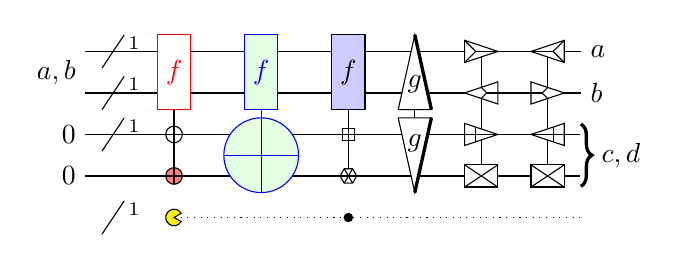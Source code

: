 %! \usetikzlibrary{decorations.pathreplacing,decorations.pathmorphing}
\begin{tikzpicture}[scale=1.0,x=1pt,y=1pt]
\filldraw[color=white] (0.0, -7.5) rectangle (179.0, 67.5);
% Drawing wires
% Line 1: a b W a,b
\draw[color=black] (0.0,60.0) -- (179.0,60.0);
%   Deferring wire label at (0.0,60.0)
% Line 1: a b W a,b
\draw[color=black] (0.0,45.0) -- (179.0,45.0);
\draw[color=black] (0.0,52.5) node[left] {$a,b$};
% Line 2: c W 0
\draw[color=black] (0.0,30.0) -- (179.0,30.0);
\draw[color=black] (0.0,30.0) node[left] {$0$};
% Line 3: d W 0
\draw[color=black] (0.0,15.0) -- (179.0,15.0);
\draw[color=black] (0.0,15.0) node[left] {$0$};
% Line 4: x W owire
\draw[color=black,dotted] (32.0,0.0) -- (179.0,0.0);
% Done with wires; drawing gates
% Line 10: a b c x / 1
\draw (6.0, 54.0) -- (14.0, 66.0);
\draw (12.0, 63.0) node[right] {$\scriptstyle{1}$};
\draw (6.0, 39.0) -- (14.0, 51.0);
\draw (12.0, 48.0) node[right] {$\scriptstyle{1}$};
\draw (6.0, 24.0) -- (14.0, 36.0);
\draw (12.0, 33.0) node[right] {$\scriptstyle{1}$};
\draw (6.0, -6.0) -- (14.0, 6.0);
\draw (12.0, 3.0) node[right] {$\scriptstyle{1}$};
% Line 11: x:op="\draw[fill=yellow] (0,0) -- (30:3pt) arc (30:330:3pt) -- cycle;":sh=0:style=dotted:qwire
\begin{scope}
\begin{scope}[shift={(32.0,0.0)}]
\draw[fill=yellow] (0,0) -- (30:3pt) arc (30:330:3pt) -- cycle;
\end{scope}
\end{scope}
% Line 12: a b G:color=red $f$ +c +d:fill=red!50!white
\draw (32.0,60.0) -- (32.0,15.0);
\begin{scope}[color=red]
\begin{scope}
\draw[fill=white] (32.0, 52.5) +(-45.0:8.485pt and 19.092pt) -- +(45.0:8.485pt and 19.092pt) -- +(135.0:8.485pt and 19.092pt) -- +(225.0:8.485pt and 19.092pt) -- cycle;
\clip (32.0, 52.5) +(-45.0:8.485pt and 19.092pt) -- +(45.0:8.485pt and 19.092pt) -- +(135.0:8.485pt and 19.092pt) -- +(225.0:8.485pt and 19.092pt) -- cycle;
\draw (32.0, 52.5) node {$f$};
\end{scope}
\end{scope}
\begin{scope}
\draw[fill=white] (32.0, 30.0) circle(3.0pt);
\clip (32.0, 30.0) circle(3.0pt);
\draw (29.0, 30.0) -- (35.0, 30.0);
\draw (32.0, 27.0) -- (32.0, 33.0);
\end{scope}
\begin{scope}
\draw[fill=red!50!white] (32.0, 15.0) circle(3.0pt);
\clip (32.0, 15.0) circle(3.0pt);
\draw (29.0, 15.0) -- (35.0, 15.0);
\draw (32.0, 12.0) -- (32.0, 18.0);
\end{scope}
% Line 13: a b G $f$ c d P:size=27 + color=blue fi=green!10!white
\begin{scope}[color=blue]
\draw (63.5,60.0) -- (63.5,15.0);
\begin{scope}[color=blue]
\begin{scope}
\draw[fill=green!10!white] (63.5, 52.5) +(-45.0:8.485pt and 19.092pt) -- +(45.0:8.485pt and 19.092pt) -- +(135.0:8.485pt and 19.092pt) -- +(225.0:8.485pt and 19.092pt) -- cycle;
\clip (63.5, 52.5) +(-45.0:8.485pt and 19.092pt) -- +(45.0:8.485pt and 19.092pt) -- +(135.0:8.485pt and 19.092pt) -- +(225.0:8.485pt and 19.092pt) -- cycle;
\draw (63.5, 52.5) node {$f$};
\end{scope}
\end{scope}
\begin{scope}[color=blue]
\begin{scope}
\draw[fill=green!10!white] (63.5, 22.5) circle(13.5pt);
\clip (63.5, 22.5) circle(13.5pt);
\draw (50.0, 22.5) -- (77.0, 22.5);
\draw (63.5, 9.0) -- (63.5, 36.0);
\end{scope}
\end{scope}
\end{scope}
% Line 14: x TOUCH
% Line 15: a b G:op=$f$ +c:sh=box d:sh=6:op=* fi=blue!20!white
\draw (95.0,60.0) -- (95.0,15.0);
\begin{scope}
\draw[fill=blue!20!white] (95.0, 52.5) +(-45.0:8.485pt and 19.092pt) -- +(45.0:8.485pt and 19.092pt) -- +(135.0:8.485pt and 19.092pt) -- +(225.0:8.485pt and 19.092pt) -- cycle;
\clip (95.0, 52.5) +(-45.0:8.485pt and 19.092pt) -- +(45.0:8.485pt and 19.092pt) -- +(135.0:8.485pt and 19.092pt) -- +(225.0:8.485pt and 19.092pt) -- cycle;
\draw (95.0, 52.5) node {$f$};
\end{scope}
\begin{scope}
\draw[fill=white] (95.0, 30.0) +(-45.0:3.0pt) -- +(45.0:3.0pt) -- +(135.0:3.0pt) -- +(225.0:3.0pt) -- cycle;
\clip (95.0, 30.0) +(-45.0:3.0pt) -- +(45.0:3.0pt) -- +(135.0:3.0pt) -- +(225.0:3.0pt) -- cycle;
\draw (92.0, 30.0) -- (98.0, 30.0);
\draw (95.0, 27.0) -- (95.0, 33.0);
\end{scope}
\begin{scope}
\draw[fill=white] (95.0, 15.0) +(-60.0:3.0pt) -- +(0.0:3.0pt) -- +(60.0:3.0pt) -- +(120.0:3.0pt) -- +(180.0:3.0pt) -- +(240.0:3.0pt) -- cycle;
\clip (95.0, 15.0) +(-60.0:3.0pt) -- +(0.0:3.0pt) -- +(60.0:3.0pt) -- +(120.0:3.0pt) -- +(180.0:3.0pt) -- +(240.0:3.0pt) -- cycle;
\draw (95.0, 15.0) -- +(-60.0:3.0pt);
\draw (95.0, 15.0) -- +(0.0:3.0pt);
\draw (95.0, 15.0) -- +(60.0:3.0pt);
\draw (95.0, 15.0) -- +(120.0:3.0pt);
\draw (95.0, 15.0) -- +(180.0:3.0pt);
\draw (95.0, 15.0) -- +(240.0:3.0pt);
\end{scope}
% Line 17: x:sh=1
\filldraw (95.0, 0.0) circle(1.5pt);
% Line 16: a b G|:shape=3 $g$ c d G|:shape=-3 $g$
\draw (119.0,60.0) -- (119.0,15.0);
\begin{scope}
\draw[fill=white] (119.0, 48.0) +(-30.0:6.928pt and 18.0pt) -- +(90.0:6.928pt and 18.0pt) -- +(210.0:6.928pt and 18.0pt) -- cycle;
\draw[very thick,solid] (119.0, 48.0) +(-30.0:6.928pt and 18.0pt) -- +(90.0:6.928pt and 18.0pt);
\clip (119.0, 48.0) +(-30.0:6.928pt and 18.0pt) -- +(90.0:6.928pt and 18.0pt) -- +(210.0:6.928pt and 18.0pt) -- cycle;
\draw (119.0, 48.0) node {$g$};
\end{scope}
\begin{scope}
\draw[fill=white] (119.0, 27.0) +(-90.0:6.928pt and 18.0pt) -- +(30.0:6.928pt and 18.0pt) -- +(150.0:6.928pt and 18.0pt) -- cycle;
\draw[very thick,solid] (119.0, 27.0) +(-90.0:6.928pt and 18.0pt) -- +(30.0:6.928pt and 18.0pt);
\clip (119.0, 27.0) +(-90.0:6.928pt and 18.0pt) -- +(30.0:6.928pt and 18.0pt) -- +(150.0:6.928pt and 18.0pt) -- cycle;
\draw (119.0, 27.0) node {$g$};
\end{scope}
% Line 18: a G:op=*:sh=> b G:op=-*:sh=< c G:op=+:sh=> d G:op=x breadth=8
\draw (143.0,60.0) -- (143.0,15.0);
\begin{scope}
\draw[fill=white] (141.0, 60.0) +(0.0:8.0pt and 4.619pt) -- +(120.0:8.0pt and 4.619pt) -- +(240.0:8.0pt and 4.619pt) -- cycle;
\clip (141.0, 60.0) +(0.0:8.0pt and 4.619pt) -- +(120.0:8.0pt and 4.619pt) -- +(240.0:8.0pt and 4.619pt) -- cycle;
\draw (141.0, 60.0) -- +(0.0:8.0pt and 4.619pt);
\draw (141.0, 60.0) -- +(120.0:8.0pt and 4.619pt);
\draw (141.0, 60.0) -- +(240.0:8.0pt and 4.619pt);
\end{scope}
\begin{scope}
\draw[fill=white] (145.0, 45.0) +(-60.0:8.0pt and 4.619pt) -- +(60.0:8.0pt and 4.619pt) -- +(180.0:8.0pt and 4.619pt) -- cycle;
\clip (145.0, 45.0) +(-60.0:8.0pt and 4.619pt) -- +(60.0:8.0pt and 4.619pt) -- +(180.0:8.0pt and 4.619pt) -- cycle;
\draw (145.0, 45.0) -- +(0.0:8.0pt and 4.619pt);
\draw (145.0, 45.0) -- +(120.0:8.0pt and 4.619pt);
\draw (145.0, 45.0) -- +(240.0:8.0pt and 4.619pt);
\end{scope}
\begin{scope}
\draw[fill=white] (141.0, 30.0) +(0.0:8.0pt and 4.619pt) -- +(120.0:8.0pt and 4.619pt) -- +(240.0:8.0pt and 4.619pt) -- cycle;
\clip (141.0, 30.0) +(0.0:8.0pt and 4.619pt) -- +(120.0:8.0pt and 4.619pt) -- +(240.0:8.0pt and 4.619pt) -- cycle;
\draw (133.0, 30.0) -- (149.0, 30.0);
\draw (141.0, 25.381) -- (141.0, 34.619);
\end{scope}
\begin{scope}
\draw[fill=white] (143.0, 15.0) +(-45.0:8.485pt and 5.657pt) -- +(45.0:8.485pt and 5.657pt) -- +(135.0:8.485pt and 5.657pt) -- +(225.0:8.485pt and 5.657pt) -- cycle;
\clip (143.0, 15.0) +(-45.0:8.485pt and 5.657pt) -- +(45.0:8.485pt and 5.657pt) -- +(135.0:8.485pt and 5.657pt) -- +(225.0:8.485pt and 5.657pt) -- cycle;
\draw (137.0, 11.0) -- (149.0, 19.0);
\draw (137.0, 19.0) -- (149.0, 11.0);
\end{scope}
\draw (167.0,60.0) -- (167.0,15.0);
\begin{scope}
\draw[fill=white] (169.0, 60.0) +(-60.0:8.0pt and 4.619pt) -- +(60.0:8.0pt and 4.619pt) -- +(180.0:8.0pt and 4.619pt) -- cycle;
\clip (169.0, 60.0) +(-60.0:8.0pt and 4.619pt) -- +(60.0:8.0pt and 4.619pt) -- +(180.0:8.0pt and 4.619pt) -- cycle;
\draw (169.0, 60.0) -- +(-60.0:8.0pt and 4.619pt);
\draw (169.0, 60.0) -- +(60.0:8.0pt and 4.619pt);
\draw (169.0, 60.0) -- +(180.0:8.0pt and 4.619pt);
\end{scope}
\begin{scope}
\draw[fill=white] (165.0, 45.0) +(0.0:8.0pt and 4.619pt) -- +(120.0:8.0pt and 4.619pt) -- +(240.0:8.0pt and 4.619pt) -- cycle;
\clip (165.0, 45.0) +(0.0:8.0pt and 4.619pt) -- +(120.0:8.0pt and 4.619pt) -- +(240.0:8.0pt and 4.619pt) -- cycle;
\draw (165.0, 45.0) -- +(60.0:8.0pt and 4.619pt);
\draw (165.0, 45.0) -- +(180.0:8.0pt and 4.619pt);
\draw (165.0, 45.0) -- +(300.0:8.0pt and 4.619pt);
\end{scope}
\begin{scope}
\draw[fill=white] (169.0, 30.0) +(-60.0:8.0pt and 4.619pt) -- +(60.0:8.0pt and 4.619pt) -- +(180.0:8.0pt and 4.619pt) -- cycle;
\clip (169.0, 30.0) +(-60.0:8.0pt and 4.619pt) -- +(60.0:8.0pt and 4.619pt) -- +(180.0:8.0pt and 4.619pt) -- cycle;
\draw (161.0, 30.0) -- (177.0, 30.0);
\draw (169.0, 25.381) -- (169.0, 34.619);
\end{scope}
\begin{scope}
\draw[fill=white] (167.0, 15.0) +(-45.0:8.485pt and 5.657pt) -- +(45.0:8.485pt and 5.657pt) -- +(135.0:8.485pt and 5.657pt) -- +(225.0:8.485pt and 5.657pt) -- cycle;
\clip (167.0, 15.0) +(-45.0:8.485pt and 5.657pt) -- +(45.0:8.485pt and 5.657pt) -- +(135.0:8.485pt and 5.657pt) -- +(225.0:8.485pt and 5.657pt) -- cycle;
\draw (161.0, 11.0) -- (173.0, 19.0);
\draw (161.0, 19.0) -- (173.0, 11.0);
\end{scope}
% Done with gates; drawing ending labels
\draw[color=black] (179.0,60.0) node[right] {$a$};
\draw[color=black] (179.0,45.0) node[right] {$b$};
%   Deferring wire label at (179.0,30.0)
\filldraw[color=white,fill=white] (179.0,11.25) rectangle (183.0,33.75);
\draw[decorate,decoration={brace,mirror,amplitude = 4.0pt},very thick] (179.0,11.25) -- (179.0,33.75);
\draw[color=black] (183.0,22.5) node[right] {$c,d$};
% Done with ending labels; drawing cut lines and comments
% Done with comments
\end{tikzpicture}
